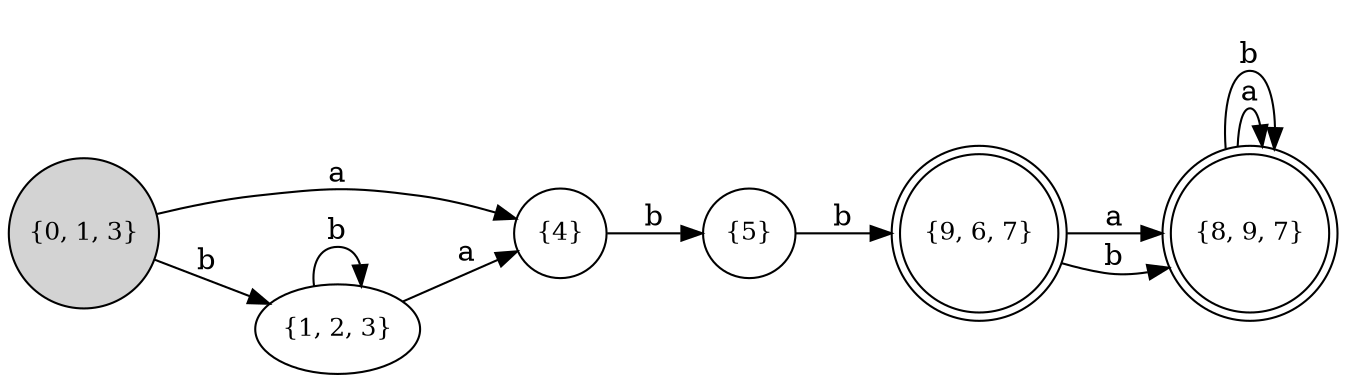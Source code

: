 digraph G {
	graph [bb="0,0,177.16,346.32",
		rankdir=LR
	];
	node [label="\N"];
	"{0, 1, 3}"	[fontsize=12,
		height=0.93979,
		pos="33.833,33.833",
		shape=circle,
		style=filled,
		width=0.93979];
	"{4}"	[fontsize=12,
		height=0.6,
		pos="78.694,91.762",
		width=0.6];
	"{0, 1, 3}" -> "{4}"	[label=a,
		lp="53.53,71.392",
		pos="e,65.192,74.328 54.687,60.762 55.914,62.347 57.148,63.939 58.372,65.521"];
	"{1, 2, 3}"	[fontsize=12,
		height=0.6,
		pos="104.66,23.296",
		width=0.93979];
	"{0, 1, 3}" -> "{1, 2, 3}"	[label=b,
		lp="71.203,37.025",
		pos="e,71.437,28.238 67.587,28.811 67.748,28.787 67.908,28.764 68.068,28.74"];
	"{5}"	[fontsize=12,
		height=0.6,
		pos="90.449,164.33",
		width=0.6];
	"{4}" -> "{5}"	[label=b,
		lp="80.285,130.67",
		pos="e,86.925,142.58 82.221,113.54 83.128,119.13 84.124,125.28 85.1,131.31"];
	"{1, 2, 3}" -> "{4}"	[label=a,
		lp="90.575,60.775",
		pos="e,86.496,71.191 96.587,44.584 94.678,49.618 92.602,55.091 90.564,60.466"];
	"{1, 2, 3}" -> "{1, 2, 3}"	[label=b,
		lp="159.87,23.296",
		pos="e,137.31,16.547 137.31,30.046 147.99,30.011 156.49,27.761 156.49,23.296 156.49,20.575 153.34,18.677 148.45,17.601"];
	"{9, 6, 7}"	[fontsize=12,
		height=1.0509,
		pos="99.59,236.24",
		shape=doublecircle,
		width=1.0509];
	"{5}" -> "{9, 6, 7}"	[label=b,
		lp="89.888,194.72",
		pos="e,94.782,198.42 93.192,185.91 93.239,186.28 93.287,186.65 93.335,187.03"];
	"{8, 9, 7}"	[fontsize=12,
		height=1.0509,
		pos="96.582,308.48",
		shape=doublecircle,
		width=1.0509];
	"{9, 6, 7}" -> "{8, 9, 7}"	[label=a,
		lp="88.289,265.2",
		pos="e,91.278,273.76 91.292,273.35 91.29,273.42 91.287,273.49 91.285,273.56"];
	"{9, 6, 7}" -> "{8, 9, 7}"	[label=b,
		lp="101.39,282.26",
		pos="e,104.75,274.32 104.77,273.91 104.77,273.98 104.77,274.05 104.76,274.12"];
	"{8, 9, 7}" -> "{8, 9, 7}"	[label=a,
		lp="155.41,308.48",
		pos="e,134.68,305.14 134.68,311.83 144.77,311.64 152.41,310.52 152.41,308.48 152.41,307.34 150,306.48 146.08,305.92"];
	"{8, 9, 7}" -> "{8, 9, 7}"	[label=b,
		lp="173.79,308.48",
		pos="e,134.19,301.95 134.19,315.02 153.29,315.97 170.41,313.79 170.41,308.48 170.41,304.25 159.54,302.01 145.46,301.76"];
}
